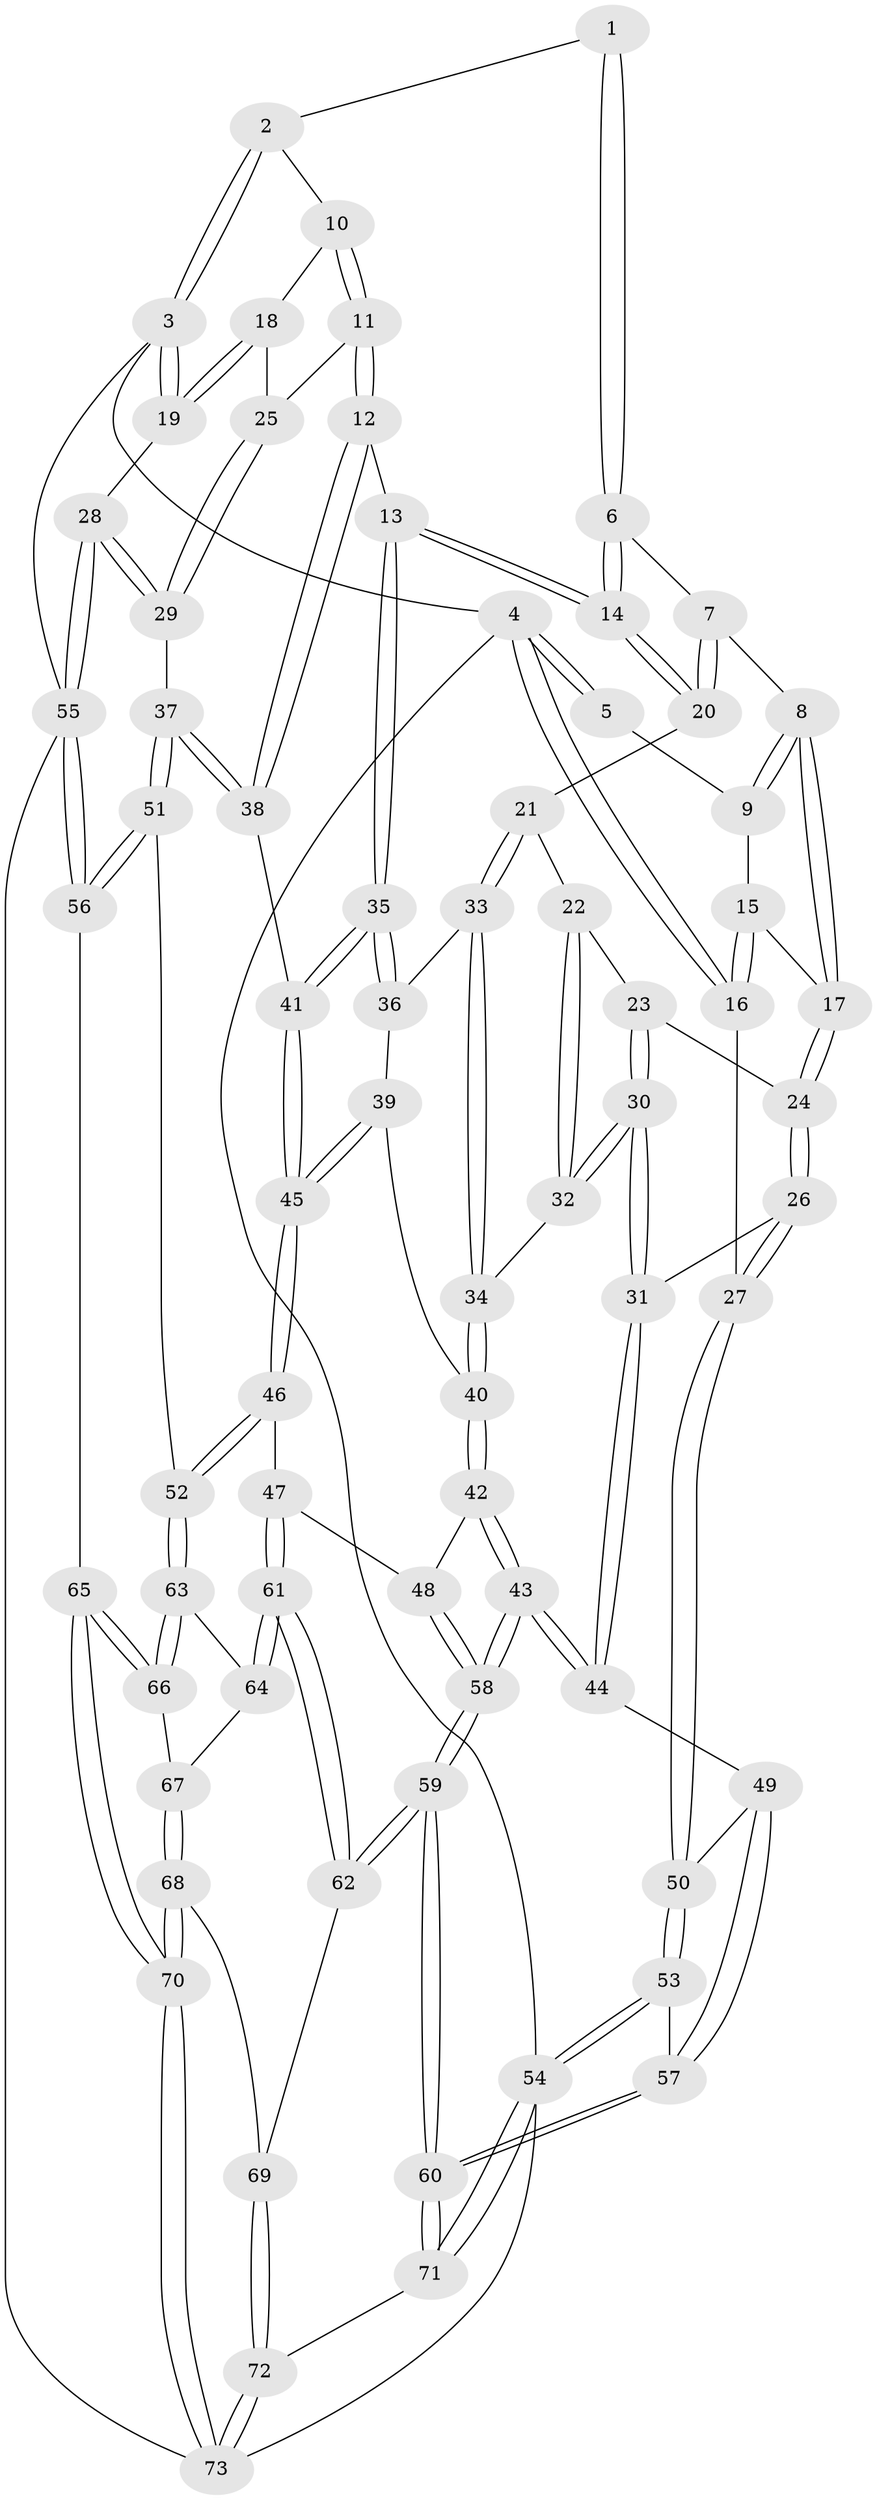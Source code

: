 // Generated by graph-tools (version 1.1) at 2025/27/03/15/25 16:27:57]
// undirected, 73 vertices, 179 edges
graph export_dot {
graph [start="1"]
  node [color=gray90,style=filled];
  1 [pos="+0.5511628014008045+0"];
  2 [pos="+0.7874465558638319+0"];
  3 [pos="+1+0"];
  4 [pos="+0+0"];
  5 [pos="+0.15671200502146648+0"];
  6 [pos="+0.5113713768730621+0.031734446227002756"];
  7 [pos="+0.37628724347365133+0.1313393901945488"];
  8 [pos="+0.3411254344559483+0.11890290162796956"];
  9 [pos="+0.19087146994313+0"];
  10 [pos="+0.810803236187518+0.05082130487474081"];
  11 [pos="+0.73741084237114+0.21034718091438856"];
  12 [pos="+0.7172167751932379+0.23206988825644137"];
  13 [pos="+0.6830675558708463+0.24836121475663483"];
  14 [pos="+0.6504443071790019+0.22552992230787897"];
  15 [pos="+0.1469729706184533+0.11372673768581207"];
  16 [pos="+0+0.2913566398370765"];
  17 [pos="+0.229118083761729+0.17600250814553398"];
  18 [pos="+1+0.13807786875791872"];
  19 [pos="+1+0.16347846930031834"];
  20 [pos="+0.40185487577538515+0.22846753005195683"];
  21 [pos="+0.39367961647350624+0.25382021329620724"];
  22 [pos="+0.33419230794217347+0.26438727339472884"];
  23 [pos="+0.24705042175924202+0.2589284945740219"];
  24 [pos="+0.2249656277061573+0.20619471236995685"];
  25 [pos="+0.8950007058391732+0.22947475770739892"];
  26 [pos="+0+0.33562614882649877"];
  27 [pos="+0+0.3231655483956585"];
  28 [pos="+1+0.42658960464834494"];
  29 [pos="+1+0.4318227252703287"];
  30 [pos="+0.20680062018305814+0.3873551653248396"];
  31 [pos="+0.185152465979372+0.39611042990096745"];
  32 [pos="+0.248181364219003+0.391549394409644"];
  33 [pos="+0.39868659746359014+0.28017118928599316"];
  34 [pos="+0.2501281724608797+0.3920157853679154"];
  35 [pos="+0.6316415015004068+0.3970504258415802"];
  36 [pos="+0.4139248714083658+0.3144642159458503"];
  37 [pos="+1+0.4505377511363345"];
  38 [pos="+0.9648712460168767+0.42633545035051923"];
  39 [pos="+0.372225723212629+0.4382455318641403"];
  40 [pos="+0.36077061920710585+0.4454131232205282"];
  41 [pos="+0.6305833440717016+0.4527202128263804"];
  42 [pos="+0.35934060246075206+0.4584947799170407"];
  43 [pos="+0.2589807314703067+0.6226840417197169"];
  44 [pos="+0.2071837413096652+0.5952409208382663"];
  45 [pos="+0.6264326262177846+0.4691984910817213"];
  46 [pos="+0.6318220513712212+0.5529828957378813"];
  47 [pos="+0.533970674871262+0.6101598457219883"];
  48 [pos="+0.45775441223503377+0.6076136999726042"];
  49 [pos="+0.14777425683905474+0.6058750375498723"];
  50 [pos="+0+0.4091052130472671"];
  51 [pos="+0.8283307383515481+0.6402017816540024"];
  52 [pos="+0.7352579836691966+0.647399472143375"];
  53 [pos="+0+0.7060231213656452"];
  54 [pos="+0+1"];
  55 [pos="+1+0.8634710853937485"];
  56 [pos="+1+0.8304640905108036"];
  57 [pos="+0.0689189965459696+0.7034041334420041"];
  58 [pos="+0.29237974072184136+0.6672372981524805"];
  59 [pos="+0.29489030558534945+0.9301101641002293"];
  60 [pos="+0.26282704062976764+0.9832250913409336"];
  61 [pos="+0.47675816286828815+0.8302548520627336"];
  62 [pos="+0.4589381561141492+0.8463538365342372"];
  63 [pos="+0.7302864509383777+0.6725905570322878"];
  64 [pos="+0.6347014292108641+0.8120672944836157"];
  65 [pos="+0.8524143416806124+0.9221415866259901"];
  66 [pos="+0.7955116353621652+0.8650987818306101"];
  67 [pos="+0.6638217554877845+0.8878006250723941"];
  68 [pos="+0.6591822054147364+0.9139138134336333"];
  69 [pos="+0.6347778028371784+0.9592423249703"];
  70 [pos="+0.8346898612538721+0.970004471003637"];
  71 [pos="+0.20193746360388817+1"];
  72 [pos="+0.6286102069174089+1"];
  73 [pos="+0.78181161441253+1"];
  1 -- 2;
  1 -- 6;
  1 -- 6;
  2 -- 3;
  2 -- 3;
  2 -- 10;
  3 -- 4;
  3 -- 19;
  3 -- 19;
  3 -- 55;
  4 -- 5;
  4 -- 5;
  4 -- 16;
  4 -- 16;
  4 -- 54;
  5 -- 9;
  6 -- 7;
  6 -- 14;
  6 -- 14;
  7 -- 8;
  7 -- 20;
  7 -- 20;
  8 -- 9;
  8 -- 9;
  8 -- 17;
  8 -- 17;
  9 -- 15;
  10 -- 11;
  10 -- 11;
  10 -- 18;
  11 -- 12;
  11 -- 12;
  11 -- 25;
  12 -- 13;
  12 -- 38;
  12 -- 38;
  13 -- 14;
  13 -- 14;
  13 -- 35;
  13 -- 35;
  14 -- 20;
  14 -- 20;
  15 -- 16;
  15 -- 16;
  15 -- 17;
  16 -- 27;
  17 -- 24;
  17 -- 24;
  18 -- 19;
  18 -- 19;
  18 -- 25;
  19 -- 28;
  20 -- 21;
  21 -- 22;
  21 -- 33;
  21 -- 33;
  22 -- 23;
  22 -- 32;
  22 -- 32;
  23 -- 24;
  23 -- 30;
  23 -- 30;
  24 -- 26;
  24 -- 26;
  25 -- 29;
  25 -- 29;
  26 -- 27;
  26 -- 27;
  26 -- 31;
  27 -- 50;
  27 -- 50;
  28 -- 29;
  28 -- 29;
  28 -- 55;
  28 -- 55;
  29 -- 37;
  30 -- 31;
  30 -- 31;
  30 -- 32;
  30 -- 32;
  31 -- 44;
  31 -- 44;
  32 -- 34;
  33 -- 34;
  33 -- 34;
  33 -- 36;
  34 -- 40;
  34 -- 40;
  35 -- 36;
  35 -- 36;
  35 -- 41;
  35 -- 41;
  36 -- 39;
  37 -- 38;
  37 -- 38;
  37 -- 51;
  37 -- 51;
  38 -- 41;
  39 -- 40;
  39 -- 45;
  39 -- 45;
  40 -- 42;
  40 -- 42;
  41 -- 45;
  41 -- 45;
  42 -- 43;
  42 -- 43;
  42 -- 48;
  43 -- 44;
  43 -- 44;
  43 -- 58;
  43 -- 58;
  44 -- 49;
  45 -- 46;
  45 -- 46;
  46 -- 47;
  46 -- 52;
  46 -- 52;
  47 -- 48;
  47 -- 61;
  47 -- 61;
  48 -- 58;
  48 -- 58;
  49 -- 50;
  49 -- 57;
  49 -- 57;
  50 -- 53;
  50 -- 53;
  51 -- 52;
  51 -- 56;
  51 -- 56;
  52 -- 63;
  52 -- 63;
  53 -- 54;
  53 -- 54;
  53 -- 57;
  54 -- 71;
  54 -- 71;
  54 -- 73;
  55 -- 56;
  55 -- 56;
  55 -- 73;
  56 -- 65;
  57 -- 60;
  57 -- 60;
  58 -- 59;
  58 -- 59;
  59 -- 60;
  59 -- 60;
  59 -- 62;
  59 -- 62;
  60 -- 71;
  60 -- 71;
  61 -- 62;
  61 -- 62;
  61 -- 64;
  61 -- 64;
  62 -- 69;
  63 -- 64;
  63 -- 66;
  63 -- 66;
  64 -- 67;
  65 -- 66;
  65 -- 66;
  65 -- 70;
  65 -- 70;
  66 -- 67;
  67 -- 68;
  67 -- 68;
  68 -- 69;
  68 -- 70;
  68 -- 70;
  69 -- 72;
  69 -- 72;
  70 -- 73;
  70 -- 73;
  71 -- 72;
  72 -- 73;
  72 -- 73;
}
